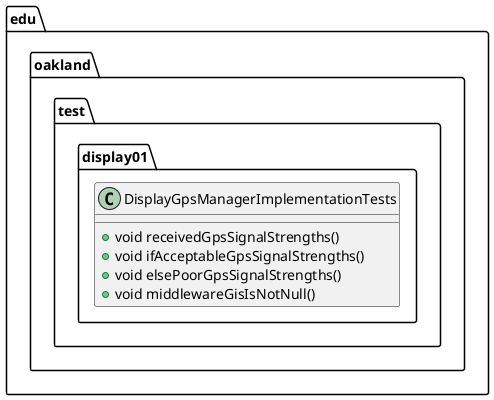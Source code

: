 @startuml DisplayGpsManagerImplementationTests

package edu.oakland.test.display01 {
    class DisplayGpsManagerImplementationTests {
        + void receivedGpsSignalStrengths()
        + void ifAcceptableGpsSignalStrengths()
        + void elsePoorGpsSignalStrengths()
        + void middlewareGisIsNotNull()
    }
}

@enduml

